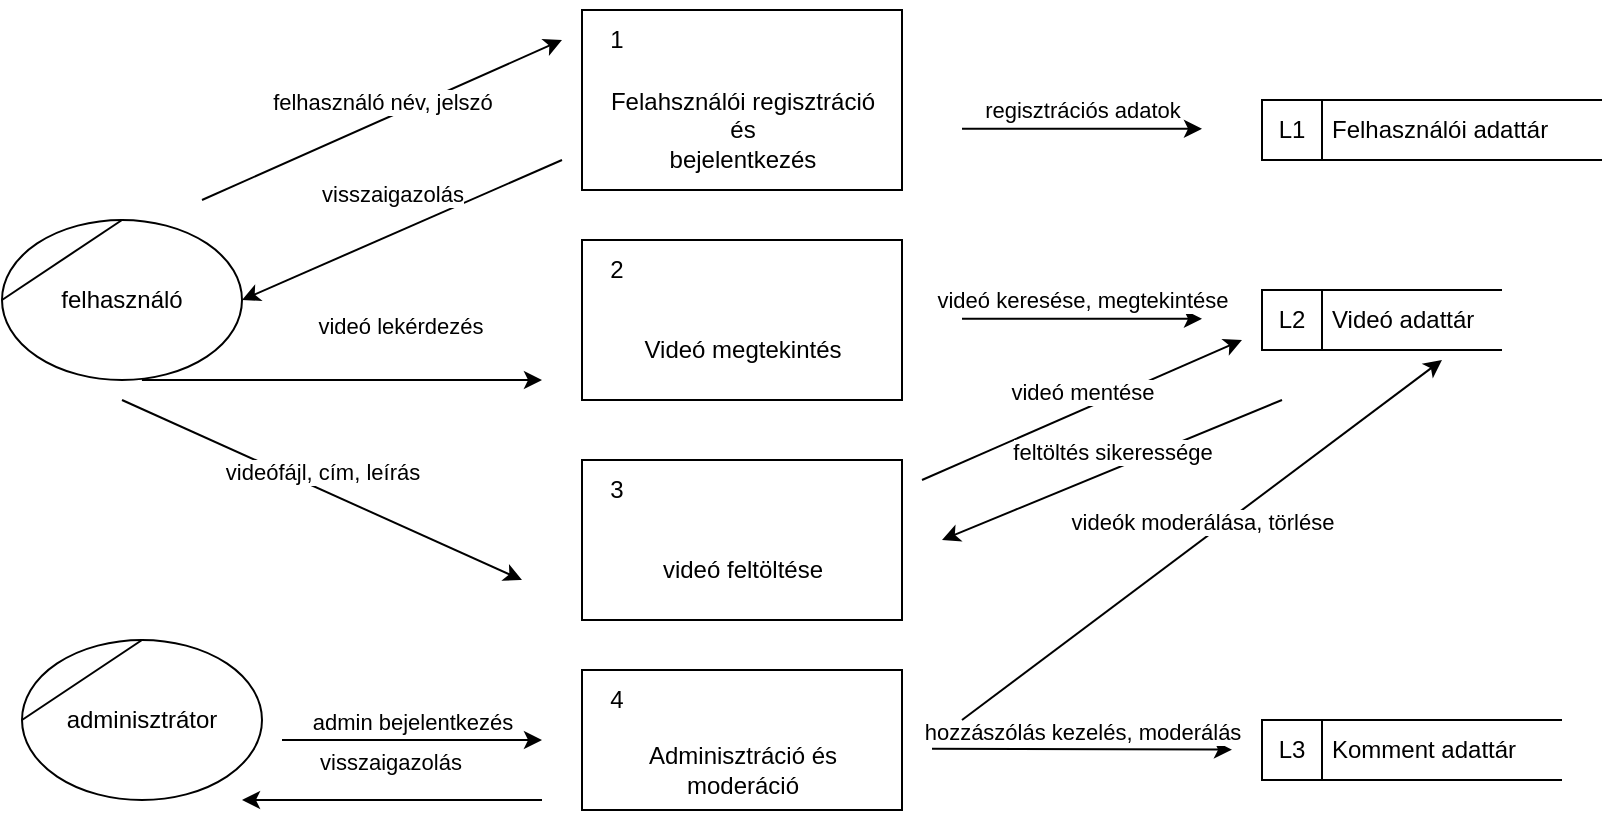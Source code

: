 <mxfile version="20.8.20" type="device"><diagram name="Page-1" id="7QuGtxWAQVzyWpKuP2Fl"><mxGraphModel dx="934" dy="485" grid="1" gridSize="10" guides="1" tooltips="1" connect="1" arrows="1" fold="1" page="1" pageScale="1" pageWidth="850" pageHeight="1100" math="0" shadow="0"><root><mxCell id="0"/><mxCell id="1" parent="0"/><mxCell id="8lGweRUnH9rStZQ4V4Au-1" value="Felahsználói regisztráció&lt;br&gt;és&lt;br&gt;bejelentkezés" style="html=1;dashed=0;whitespace=wrap;shape=mxgraph.dfd.process;align=center;container=1;collapsible=0;spacingTop=30;" vertex="1" parent="1"><mxGeometry x="290" y="75" width="160" height="90" as="geometry"/></mxCell><mxCell id="8lGweRUnH9rStZQ4V4Au-2" value="1" style="text;html=1;strokeColor=none;fillColor=none;align=center;verticalAlign=middle;whiteSpace=wrap;rounded=0;movable=0;resizable=0;rotatable=0;cloneable=0;deletable=0;connectable=0;allowArrows=0;pointerEvents=1;" vertex="1" parent="8lGweRUnH9rStZQ4V4Au-1"><mxGeometry width="35" height="30" as="geometry"/></mxCell><mxCell id="8lGweRUnH9rStZQ4V4Au-3" value="" style="text;html=1;strokeColor=none;fillColor=none;align=left;verticalAlign=middle;whiteSpace=wrap;rounded=0;movable=0;resizable=0;connectable=0;allowArrows=0;rotatable=0;cloneable=0;deletable=0;spacingLeft=6;autosize=1;resizeWidth=0;" vertex="1" parent="8lGweRUnH9rStZQ4V4Au-1"><mxGeometry x="35" y="-5" width="50" height="40" as="geometry"/></mxCell><mxCell id="8lGweRUnH9rStZQ4V4Au-5" value="felhasználó" style="shape=stencil(tZRtjoMgEIZPw98GJR6gYXfvQe10nZQCAbYft99RNKlW7GajiTGZeeXhnZGBCRka5YCVvGHig5VlwTm9Kb5NYhUc1DElr8qjOmhISojenuGGx9gz0DTgMbaq+GR8T9+0j5C1NYYgaE0YKU86wRQaWsvvCdZv/xhFjvgXiOB7kynLyq+/Y3fVNuBiI79j7OB+db/rgceOi61+3Grg4v9YISmTO9xCHlR9/vb2xxxnzYDW6AK8OfLTeZzO66ynzM5CnqyHBUsn1DqN9UITnWoH/kUY5Iu9PtVUzRY1jx4IGk22K9UioSs+44+uvFxl3bKX1nTZdE12iV8=);whiteSpace=wrap;html=1;" vertex="1" parent="1"><mxGeometry y="180" width="120" height="80" as="geometry"/></mxCell><mxCell id="8lGweRUnH9rStZQ4V4Au-7" value="Adminisztráció és&lt;br&gt;moderáció" style="html=1;dashed=0;whitespace=wrap;shape=mxgraph.dfd.process;align=center;container=1;collapsible=0;spacingTop=30;" vertex="1" parent="1"><mxGeometry x="290" y="405" width="160" height="70" as="geometry"/></mxCell><mxCell id="8lGweRUnH9rStZQ4V4Au-8" value="4" style="text;html=1;strokeColor=none;fillColor=none;align=center;verticalAlign=middle;whiteSpace=wrap;rounded=0;movable=0;resizable=0;rotatable=0;cloneable=0;deletable=0;connectable=0;allowArrows=0;pointerEvents=1;" vertex="1" parent="8lGweRUnH9rStZQ4V4Au-7"><mxGeometry width="35" height="30" as="geometry"/></mxCell><mxCell id="8lGweRUnH9rStZQ4V4Au-9" value="" style="text;html=1;strokeColor=none;fillColor=none;align=left;verticalAlign=middle;whiteSpace=wrap;rounded=0;movable=0;resizable=0;connectable=0;allowArrows=0;rotatable=0;cloneable=0;deletable=0;spacingLeft=6;autosize=1;resizeWidth=0;" vertex="1" parent="8lGweRUnH9rStZQ4V4Au-7"><mxGeometry x="35" y="-5" width="50" height="40" as="geometry"/></mxCell><mxCell id="8lGweRUnH9rStZQ4V4Au-10" value="Felhasználói adattár" style="html=1;dashed=0;whitespace=wrap;shape=mxgraph.dfd.dataStoreID;align=left;spacingLeft=33;container=1;collapsible=0;autosize=0;" vertex="1" parent="1"><mxGeometry x="630" y="120" width="170" height="30" as="geometry"/></mxCell><mxCell id="8lGweRUnH9rStZQ4V4Au-11" value="L1" style="text;html=1;strokeColor=none;fillColor=none;align=center;verticalAlign=middle;whiteSpace=wrap;rounded=0;movable=0;resizable=0;rotatable=0;cloneable=0;deletable=0;allowArrows=0;connectable=0;" vertex="1" parent="8lGweRUnH9rStZQ4V4Au-10"><mxGeometry width="30" height="30" as="geometry"/></mxCell><mxCell id="8lGweRUnH9rStZQ4V4Au-12" value="Komment adattár" style="html=1;dashed=0;whitespace=wrap;shape=mxgraph.dfd.dataStoreID;align=left;spacingLeft=33;container=1;collapsible=0;autosize=0;" vertex="1" parent="1"><mxGeometry x="630" y="430" width="150" height="30" as="geometry"/></mxCell><mxCell id="8lGweRUnH9rStZQ4V4Au-13" value="L3" style="text;html=1;strokeColor=none;fillColor=none;align=center;verticalAlign=middle;whiteSpace=wrap;rounded=0;movable=0;resizable=0;rotatable=0;cloneable=0;deletable=0;allowArrows=0;connectable=0;" vertex="1" parent="8lGweRUnH9rStZQ4V4Au-12"><mxGeometry width="30" height="30" as="geometry"/></mxCell><mxCell id="8lGweRUnH9rStZQ4V4Au-14" value="adminisztrátor" style="shape=stencil(tZRtjoMgEIZPw98GJR6gYXfvQe10nZQCAbYft99RNKlW7GajiTGZeeXhnZGBCRka5YCVvGHig5VlwTm9Kb5NYhUc1DElr8qjOmhISojenuGGx9gz0DTgMbaq+GR8T9+0j5C1NYYgaE0YKU86wRQaWsvvCdZv/xhFjvgXiOB7kynLyq+/Y3fVNuBiI79j7OB+db/rgceOi61+3Grg4v9YISmTO9xCHlR9/vb2xxxnzYDW6AK8OfLTeZzO66ynzM5CnqyHBUsn1DqN9UITnWoH/kUY5Iu9PtVUzRY1jx4IGk22K9UioSs+44+uvFxl3bKX1nTZdE12iV8=);whiteSpace=wrap;html=1;" vertex="1" parent="1"><mxGeometry x="10" y="390" width="120" height="80" as="geometry"/></mxCell><mxCell id="8lGweRUnH9rStZQ4V4Au-16" value="Videó megtekintés" style="html=1;dashed=0;whitespace=wrap;shape=mxgraph.dfd.process;align=center;container=1;collapsible=0;spacingTop=30;" vertex="1" parent="1"><mxGeometry x="290" y="190" width="160" height="80" as="geometry"/></mxCell><mxCell id="8lGweRUnH9rStZQ4V4Au-17" value="2" style="text;html=1;strokeColor=none;fillColor=none;align=center;verticalAlign=middle;whiteSpace=wrap;rounded=0;movable=0;resizable=0;rotatable=0;cloneable=0;deletable=0;connectable=0;allowArrows=0;pointerEvents=1;" vertex="1" parent="8lGweRUnH9rStZQ4V4Au-16"><mxGeometry width="35" height="30" as="geometry"/></mxCell><mxCell id="8lGweRUnH9rStZQ4V4Au-18" value="" style="text;html=1;strokeColor=none;fillColor=none;align=left;verticalAlign=middle;whiteSpace=wrap;rounded=0;movable=0;resizable=0;connectable=0;allowArrows=0;rotatable=0;cloneable=0;deletable=0;spacingLeft=6;autosize=1;resizeWidth=0;" vertex="1" parent="8lGweRUnH9rStZQ4V4Au-16"><mxGeometry x="35" y="-5" width="50" height="40" as="geometry"/></mxCell><mxCell id="8lGweRUnH9rStZQ4V4Au-19" value="Videó adattár" style="html=1;dashed=0;whitespace=wrap;shape=mxgraph.dfd.dataStoreID;align=left;spacingLeft=33;container=1;collapsible=0;autosize=0;" vertex="1" parent="1"><mxGeometry x="630" y="215" width="120" height="30" as="geometry"/></mxCell><mxCell id="8lGweRUnH9rStZQ4V4Au-20" value="L2" style="text;html=1;strokeColor=none;fillColor=none;align=center;verticalAlign=middle;whiteSpace=wrap;rounded=0;movable=0;resizable=0;rotatable=0;cloneable=0;deletable=0;allowArrows=0;connectable=0;" vertex="1" parent="8lGweRUnH9rStZQ4V4Au-19"><mxGeometry width="30" height="30" as="geometry"/></mxCell><mxCell id="8lGweRUnH9rStZQ4V4Au-21" value="regisztrációs adatok" style="endArrow=classic;html=1;rounded=0;verticalAlign=bottom;" edge="1" parent="1"><mxGeometry width="50" height="50" relative="1" as="geometry"><mxPoint x="480" y="134.41" as="sourcePoint"/><mxPoint x="600" y="134.41" as="targetPoint"/></mxGeometry></mxCell><mxCell id="8lGweRUnH9rStZQ4V4Au-22" value="videó keresése, megtekintése" style="endArrow=classic;html=1;rounded=0;verticalAlign=bottom;" edge="1" parent="1"><mxGeometry width="50" height="50" relative="1" as="geometry"><mxPoint x="480" y="229.41" as="sourcePoint"/><mxPoint x="600" y="229.41" as="targetPoint"/></mxGeometry></mxCell><mxCell id="8lGweRUnH9rStZQ4V4Au-23" value="felhasználó név, jelszó" style="endArrow=classic;html=1;rounded=0;verticalAlign=bottom;" edge="1" parent="1"><mxGeometry width="50" height="50" relative="1" as="geometry"><mxPoint x="100" y="170" as="sourcePoint"/><mxPoint x="280" y="90" as="targetPoint"/></mxGeometry></mxCell><mxCell id="8lGweRUnH9rStZQ4V4Au-24" value="visszaigazolás" style="endArrow=classic;html=1;rounded=0;verticalAlign=bottom;entryX=1;entryY=0.5;entryDx=0;entryDy=0;" edge="1" parent="1" target="8lGweRUnH9rStZQ4V4Au-5"><mxGeometry y="-10" width="50" height="50" relative="1" as="geometry"><mxPoint x="280" y="150" as="sourcePoint"/><mxPoint x="140" y="170" as="targetPoint"/><Array as="points"/><mxPoint x="-1" as="offset"/></mxGeometry></mxCell><mxCell id="8lGweRUnH9rStZQ4V4Au-25" value="hozzászólás kezelés, moderálás" style="endArrow=classic;html=1;rounded=0;verticalAlign=bottom;" edge="1" parent="1"><mxGeometry width="50" height="50" relative="1" as="geometry"><mxPoint x="465" y="444.41" as="sourcePoint"/><mxPoint x="615" y="444.82" as="targetPoint"/></mxGeometry></mxCell><mxCell id="8lGweRUnH9rStZQ4V4Au-28" value="videó lekérdezés" style="endArrow=classic;html=1;rounded=0;verticalAlign=bottom;exitX=0.583;exitY=1;exitDx=0;exitDy=0;exitPerimeter=0;" edge="1" parent="1" source="8lGweRUnH9rStZQ4V4Au-5"><mxGeometry x="0.306" y="18" width="50" height="50" relative="1" as="geometry"><mxPoint x="80" y="254.41" as="sourcePoint"/><mxPoint x="270" y="260" as="targetPoint"/><Array as="points"><mxPoint x="220" y="260"/></Array><mxPoint x="-1" as="offset"/></mxGeometry></mxCell><mxCell id="8lGweRUnH9rStZQ4V4Au-29" value="videó feltöltése" style="html=1;dashed=0;whitespace=wrap;shape=mxgraph.dfd.process;align=center;container=1;collapsible=0;spacingTop=30;" vertex="1" parent="1"><mxGeometry x="290" y="300" width="160" height="80" as="geometry"/></mxCell><mxCell id="8lGweRUnH9rStZQ4V4Au-30" value="3" style="text;html=1;strokeColor=none;fillColor=none;align=center;verticalAlign=middle;whiteSpace=wrap;rounded=0;movable=0;resizable=0;rotatable=0;cloneable=0;deletable=0;connectable=0;allowArrows=0;pointerEvents=1;" vertex="1" parent="8lGweRUnH9rStZQ4V4Au-29"><mxGeometry width="35" height="30" as="geometry"/></mxCell><mxCell id="8lGweRUnH9rStZQ4V4Au-31" value="" style="text;html=1;strokeColor=none;fillColor=none;align=left;verticalAlign=middle;whiteSpace=wrap;rounded=0;movable=0;resizable=0;connectable=0;allowArrows=0;rotatable=0;cloneable=0;deletable=0;spacingLeft=6;autosize=1;resizeWidth=0;" vertex="1" parent="8lGweRUnH9rStZQ4V4Au-29"><mxGeometry x="35" y="-5" width="50" height="40" as="geometry"/></mxCell><mxCell id="8lGweRUnH9rStZQ4V4Au-32" value="videófájl, cím, leírás" style="endArrow=classic;html=1;rounded=0;verticalAlign=bottom;" edge="1" parent="1"><mxGeometry width="50" height="50" relative="1" as="geometry"><mxPoint x="60" y="270" as="sourcePoint"/><mxPoint x="260" y="360" as="targetPoint"/></mxGeometry></mxCell><mxCell id="8lGweRUnH9rStZQ4V4Au-33" value="videó mentése" style="endArrow=classic;html=1;rounded=0;verticalAlign=bottom;" edge="1" parent="1"><mxGeometry width="50" height="50" relative="1" as="geometry"><mxPoint x="460" y="310" as="sourcePoint"/><mxPoint x="620" y="240" as="targetPoint"/></mxGeometry></mxCell><mxCell id="8lGweRUnH9rStZQ4V4Au-34" value="videók moderálása, törlése" style="endArrow=classic;html=1;rounded=0;verticalAlign=bottom;" edge="1" parent="1"><mxGeometry width="50" height="50" relative="1" as="geometry"><mxPoint x="480" y="430" as="sourcePoint"/><mxPoint x="720" y="250" as="targetPoint"/></mxGeometry></mxCell><mxCell id="8lGweRUnH9rStZQ4V4Au-35" value="feltöltés sikeressége" style="endArrow=classic;html=1;rounded=0;verticalAlign=bottom;" edge="1" parent="1"><mxGeometry width="50" height="50" relative="1" as="geometry"><mxPoint x="640" y="270" as="sourcePoint"/><mxPoint x="470" y="340" as="targetPoint"/></mxGeometry></mxCell><mxCell id="8lGweRUnH9rStZQ4V4Au-36" value="admin bejelentkezés" style="endArrow=classic;html=1;rounded=0;verticalAlign=bottom;" edge="1" parent="1"><mxGeometry width="50" height="50" relative="1" as="geometry"><mxPoint x="140" y="440" as="sourcePoint"/><mxPoint x="270" y="440" as="targetPoint"/></mxGeometry></mxCell><mxCell id="8lGweRUnH9rStZQ4V4Au-37" value="visszaigazolás" style="endArrow=classic;html=1;rounded=0;verticalAlign=bottom;entryX=1;entryY=0.5;entryDx=0;entryDy=0;" edge="1" parent="1"><mxGeometry y="-10" width="50" height="50" relative="1" as="geometry"><mxPoint x="270" y="470" as="sourcePoint"/><mxPoint x="120" y="470" as="targetPoint"/><Array as="points"/><mxPoint x="-1" as="offset"/></mxGeometry></mxCell></root></mxGraphModel></diagram></mxfile>